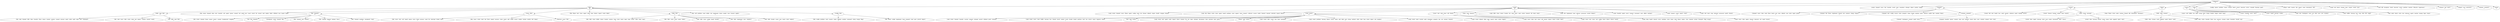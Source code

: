 strict digraph  {
	"['unknown']
77" -> "['file']
28";
	"['unknown']
77" -> "['sink']
22";
	"['unknown']
77" -> "['event', 'channel', 'sourc', 'fail', 'transfer', 'result', 'exec', 'exception', 'attempt', 'object', 'produc', 'hang']
1";
	"['unknown']
77" -> "['channel']
5";
	"['unknown']
77" -> "['event']
4";
	"['unknown']
77" -> "['data']
3";
	"['unknown']
77" -> "['sourc']
3";
	"['unknown']
77" -> "['fail']
3";
	"['unknown']
77" -> "['config', 'queue', 'problem', 'remov', 'thread', 'batch', 'revert', 'executor', 'servic', 'runnabl', 'function', 'pool']
1";
	"['unknown']
77" -> "['flume', 'node', 'master', 'kill', 'report', 'state', 'decommiss', 'idl']
1";
	"['unknown']
77" -> "['read', 'tail', 'batch', 'stream', 'exec', 'output', 'watch', 'cpu']
1";
	"['unknown']
77" -> "['call', 'kill', 'exception', 'check', 'executor', 'servic', 'perform', 'monitor', 'lifecycle', 'supervisor']
1";
	"['unknown']
77" -> "['charact', 'tail', 'entri']
1";
	"['unknown']
77" -> "['expect', 'issu', 'extractor']
1";
	"['unknown']
77" -> "['master', 'scenario']
1";
	"['unknown']
77" -> "['back']
1";
	"['file']
28" -> "['hdfs', 'sink', 'file']
4";
	"['file']
28" -> "['file', 'event', 'channel', 'data', 'exit', 'transfer', 'call', 'agent', 'queue', 'commit', 'list', 'pend', 'put', 'count', 'result', '\
fix', 'restart', 'end', 'replay', 'delet', 'rollback', 'issu', 'insert', 'hold']
1";
	"['file']
28" -> "['file', 'channel']
9";
	"['file']
28" -> "['sourc', 'file']
5";
	"['file']
28" -> "['file', 'flume', 'exit', 'close', 'agent', 'node', 'time', 'detect', 'report', 'crash', 'delet']
1";
	"['file']
28" -> "['hdfs', 'file']
5";
	"['file']
28" -> "['file', 'call', 'problem', 'read', 'buffer', 'tail', 'implement', 'block', 'reader', 'race', 'truncat', 'updat']
1";
	"['file']
28" -> "['config', 'file']
2";
	"['sink']
22" -> "['sink', 'event', 'channel', 'sourc', 'flume', 'agent', 'config', 'start', 'list', 'format', 'default', 'requir', 'disabl', 'compon', '\
declar']
1";
	"['sink']
22" -> "['sink', 'fail', 'flume', 'write', 'close', 'agent', 'handl', 'problem', 'start', 'expect', 'time', 'connect', 'collector', 'assum', '\
mode', 'timeout', 'amount', 'network', 'cancel', 'decor']
1";
	"['sink']
22" -> "['sink', 'event']
11";
	"['sink']
22" -> "['sourc', 'exit', 'sink', 'close', 'call', 'block']
2";
	"['sink']
22" -> "['data', 'sink', 'charact']
2";
	"['sink']
22" -> "['sink', 'hdfs', 'close', 'remov', 'bucket', 'list', 'map', 'entri', 'code', 'writer', 'timeout', 'idl', 'hash', 'solut']
1";
	"['sink']
22" -> "['sink', 'fail', 'implement', 'load', 'selector', 'processor', 'includ', 'balanc']
1";
	"['sink']
22" -> "['sink', 'transfer', 'agent', 'error', 'connect', 'reconnect', 'auto', 'affect', 'eechain']
1";
	"['sink']
22" -> "['sink', 'connect', 'count', 'report', 'creat']
1";
	"['sink']
22" -> "['sink', 'call', 'start', 'stop', 'abstract', 'processor', 'patch', 'attach']
1";
	"['channel']
5" -> "['channel', 'sourc', 'data', 'read', 'flush', 'batch', 'put', 'exec', 'default', 'size', 'entri', 'input', 'push']
1";
	"['channel']
5" -> "['channel', 'fail', 'flume', 'implement', 'thread', 'test', 'memori', 'chang', 'chann']
1";
	"['channel']
5" -> "['channel', 'exit', 'config', 'assum', 'state', 'properti', 'chain', 'break', 'method', 'point', 'selector', 'prefix', 'key', 'context', '\
form']
1";
	"['channel']
5" -> "['commit', 'channel']
2";
	"['event']
4" -> "['event', 'fail', 'exit', 'handl', 'loss', 'send', 'master', 'collector', 'point', 'multipl', 'involv']
1";
	"['event']
4" -> "['event', 'charact', 'bucket', 'output', 'base', 'match']
1";
	"['event']
4" -> "['data', 'event', 'messag']
2";
	"['data']
3" -> "['data', 'flume', 'write', 'node', 'continu', 'thread', 'kill', 'decommiss', 'decomiss']
1";
	"['data']
3" -> "['hdfs', 'data', 'stream']
2";
	"['sourc']
3" -> "['sourc', 'call', 'buffer', 'list', 'field', 'string', 'byte', 'chang', 'header', 'legaci', 'thrift', 'loop']
1";
	"['sourc']
3" -> "['sourc', 'transfer', 'error', 'exec']
1";
	"['sourc']
3" -> "['sourc', 'handl', 'messag', 'scribe']
1";
	"['fail']
3" -> "['fail', 'exit', 'checkpoint', 'start', 'set', 'disk', 'sync', 'jvm', 'system']
1";
	"['fail']
3" -> "['fail', 'buffer', 'messag', 'loss', 'stop', 'disk', 'dfo', 'singl']
1";
	"['fail']
3" -> "['fail', 'node', 'batch', 'stick', 'test', 'abstract', 'apach', 'machin', 'manag', 'logic', 'trace']
1";
	"['hdfs', 'sink', 'file']
4" -> "['file', 'sink', 'channel', 'hdfs', 'data', 'transfer', 'flush', 'remov', 'bucket', 'continu', 'commit', 'process', 'pend', 'order', '\
path', 'open', 'end', 'command']
1";
	"['hdfs', 'sink', 'file']
4" -> "['file', 'sink', 'sourc', 'hdfs', 'write', 'node', 'tail', 'expect', 'continu', 'restart', 'work']
1";
	"['hdfs', 'sink', 'file']
4" -> "['fail', 'hdfs', 'sink', 'file']
2";
	"['file', 'channel']
9" -> "['file', 'event', 'channel', 'flume', 'queue', 'remov', 'commit', 'background', 'complet']
1";
	"['file', 'channel']
9" -> "['fail', 'file', 'channel']
3";
	"['file', 'channel']
9" -> "['checkpoint', 'write', 'channel', 'file']
2";
	"['file', 'channel']
9" -> "['file', 'channel', 'exit', 'format']
1";
	"['file', 'channel']
9" -> "['file', 'channel', 'depend', 'hadoop', 'class']
1";
	"['file', 'channel']
9" -> "['file', 'channel', 'problem', 'checkpoint', 'stop']
1";
	"['sourc', 'file']
5" -> "['file', 'sourc', 'exit', 'call', 'handl', 'queue', 'error', 'block', 'process', 'send', 'fix', 'interrupt', 'break', 'naiv']
1";
	"['sourc', 'file']
5" -> "['file', 'sourc', 'write', 'read', 'tail', 'flush', 'expect', 'process', 'state', 'reach', 'add', 'middl', 'revert', 'reader', '\
termin', 'newlin', 'eof', 'clean']
1";
	"['sourc', 'file']
5" -> "['directori', 'sourc', 'file']
3";
	"['hdfs', 'file']
5" -> "['file', 'hdfs', 'close', 'buffer', 'remov', 'bucket', 'continu', 'time', 'stick', 'reach', 'open', 'map', 'writer', 'refer', 'limit', '\
max']
1";
	"['hdfs', 'file']
5" -> "['file', 'hdfs', 'write', 'close', 'name', 'index']
1";
	"['hdfs', 'file']
5" -> "['file', 'hdfs', 'close', 'config', 'handl', 'bucket']
1";
	"['hdfs', 'file']
5" -> "['file', 'hdfs', 'implement', 'sync', 'sequenc']
1";
	"['hdfs', 'file']
5" -> "['file', 'hdfs', 'bucket', 'count', 'size', 'reach', 'rotat', 'replica']
1";
	"['config', 'file']
2" -> "['file', 'config', 'problem', 'start', 'master', 'index', 'depend', 'multipl', 'command', 'setup', 'assign', 'flag']
1";
	"['config', 'file']
2" -> "['file', 'flume', 'config', 'implement', 'base', 'properti', 'load', 'pars', 'provid', 'expos']
1";
	"['sink', 'event']
11" -> "['sink', 'event', 'channel', 'transfer', 'current', 'memori', 'attempt', 'provid', 'rollback', 'push', 'consum']
1";
	"['sink', 'event']
11" -> "['sink', 'event', 'sourc', 'read', 'buffer', 'messag', 'loss', 'thread', 'result', 'output', 'crash', 'durabl', 'disabl', 'perform', '\
lack', 'tcp', 'server', 'async', 'improve', 'store']
1";
	"['sink', 'event']
11" -> "['fail', 'sink', 'event']
2";
	"['sink', 'event']
11" -> "['sink', 'event', 'exit', 'agent', 'node', 'expect', 'block', 'connect', 'fix', 'set', 'open', 'attempt', 'decommiss', 'deco', '\
prevent', 'host', 'port']
1";
	"['sink', 'event']
11" -> "['flume', 'sink', 'event']
2";
	"['sink', 'event']
11" -> "['sink', 'event', 'hdfs', 'count', 'size', 'base', 'paramet']
1";
	"['sink', 'event']
11" -> "['sink', 'event', 'problem', 'messag', 'detect', 'result', 'name', 'add', 'field', 'end', 'string', 'method', 'refer', 'bodi', '\
bug', 'serial', 'object', 'util', 'builder']
1";
	"['sink', 'event']
11" -> "['sink', 'event', 'send', 'current', 'path', 'exception', 'properti', 'fan', 'out', 'instanc', 'branch']
1";
	"['sink', 'event']
11" -> "['sink', 'event', 'default', 'field', 'map', 'search', 'elast', 'serial', 'duplic']
1";
	"['sourc', 'exit', 'sink', 'close', 'call', 'block']
2" -> "['sink', 'sourc', 'data', 'exit', 'close', 'call', 'queue', 'expect', 'block', 'scribe', 'next']
1";
	"['sourc', 'exit', 'sink', 'close', 'call', 'block']
2" -> "['sink', 'sourc', 'exit', 'close', 'call', 'config', 'block', 'detect', 'driver', 'invok']
1";
	"['data', 'sink', 'charact']
2" -> "['sink', 'data', 'handl', 'charact', 'error', 'problem', 'stick', 'chain', 'code', 'hbase', 'replac', 'char', 'sequenc', 'group', '\
transport', 'illeg', 'escap']
1";
	"['data', 'sink', 'charact']
2" -> "['sink', 'sourc', 'data', 'agent', 'charact', 'directori', 'set', 'spool', 'encod']
1";
	"['commit', 'channel']
2" -> "['channel', 'checkpoint', 'commit', 'pend', 'miss']
1";
	"['commit', 'channel']
2" -> "['channel', 'transfer', 'queue', 'commit', 'time', 'put', 'memori', 'check', 'byte', 'user', 'content', 'remain', 'slow', 'lock']
\
1";
	"['data', 'event', 'messag']
2" -> "['event', 'data', 'agent', 'messag', 'stick', 'save', 'mode', 'retransmit', 'deliv', 'recov']
1";
	"['data', 'event', 'messag']
2" -> "['event', 'data', 'messag', 'format', 'name', 'mean', 'bodi', 'append', 'ignor', 'valu']
1";
	"['hdfs', 'data', 'stream']
2" -> "['hdfs', 'data', 'stream', 'work', 'append', 'enabl', 'featur', 'conf']
1";
	"['hdfs', 'data', 'stream']
2" -> "['hdfs', 'data', 'write', 'transfer', 'flush', 'loss', 'process', 'stream', 'order', 'boundari', 'durabl', 'zip']
1";
}
